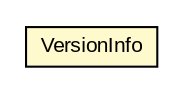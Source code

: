 #!/usr/local/bin/dot
#
# Class diagram 
# Generated by UMLGraph version R5_6-24-gf6e263 (http://www.umlgraph.org/)
#

digraph G {
	edge [fontname="arial",fontsize=10,labelfontname="arial",labelfontsize=10];
	node [fontname="arial",fontsize=10,shape=plaintext];
	nodesep=0.25;
	ranksep=0.5;
	// org.miloss.fgsms.services.interfaces.common.GetOperatingStatusResponseMessage.VersionInfo
	c565213 [label=<<table title="org.miloss.fgsms.services.interfaces.common.GetOperatingStatusResponseMessage.VersionInfo" border="0" cellborder="1" cellspacing="0" cellpadding="2" port="p" bgcolor="lemonChiffon" href="./GetOperatingStatusResponseMessage.VersionInfo.html">
		<tr><td><table border="0" cellspacing="0" cellpadding="1">
<tr><td align="center" balign="center"> VersionInfo </td></tr>
		</table></td></tr>
		</table>>, URL="./GetOperatingStatusResponseMessage.VersionInfo.html", fontname="arial", fontcolor="black", fontsize=10.0];
}


